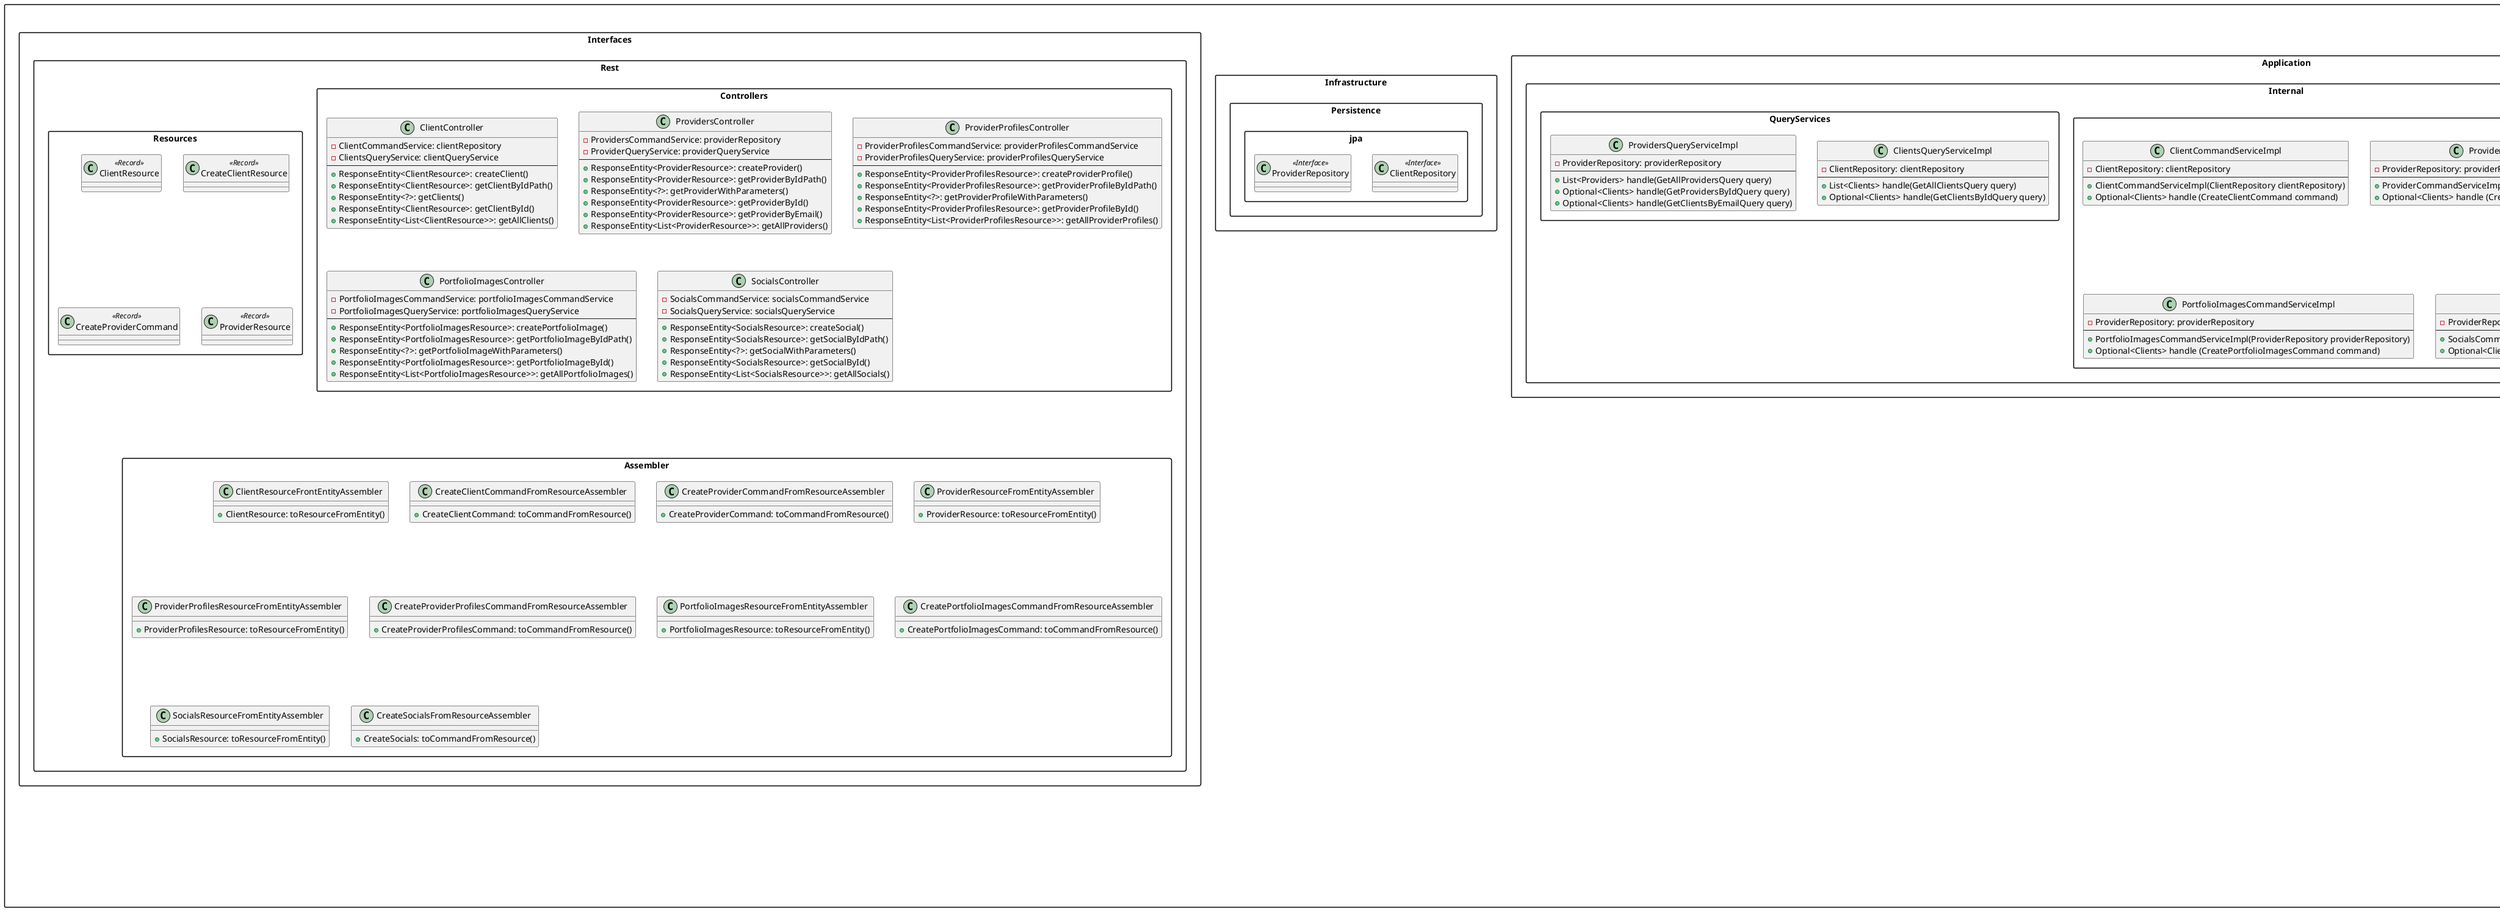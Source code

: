 @startuml uTime Backend
skinparam packageStyle rectangle

package "Profiles" {
    package "Domain" {
        package "Model" {
            package "Aggregates" {
                class Clients {
                    -birth_date: ClientBirthDate
                    -fullName: FullName     
                    -userId: UserId               
                }

                class Providers {
                    -providerProfilesId: ProviderProfilesId
                    -imageUrl: ProviderImageUrl
                    -location: ProviderLocation
                }
                
                class Users <<AggregateRoot>> {
                    email: Email
                    password: Password
                }

                class Socials {
                    -socialData: SocialData
                }
                class Provider_Profiles {
                    -profileImageUrl: ProfileImageUrl
                    -coverImageUrl: CoverImageUrl
                }
                class Portfolio_Images {
                    -providerId: ProviderId
                    -imageUrl: ImageUrl
                }
            }

            package "Commands" {
                class CreateClientCommand <<Record>>
                class CreateProviderCommand <<Record>>
                class CreateProviderProfiles <<Record>>
                class CreatePortfolioImagesCommand <<Record>>
                class CreateSocialsCommand <<Record>>
            }
            package "Queries" {
                class GetAllClientsQuery <<Record>>
                class GetAllProvidersQuery <<Record>>
                class GetClientsByIdQuery <<Record>>
                class GetProviderByEmailQuery <<Record>>
                class GetProviderByIdQuery <<Record>>
            }
            package "ValueObjects"{
                class UserId <<ValueObject>> {
                    -id: long
                }
                class ProviderId <<ValueObject>> {
                    -id: long
                }

                class FullName <<ValueObject>> {
                    -firstName: String
                    -lastName: String
                    --
                    +getFullName(): String
                    +getFirstName(): String
                    +getLastName(): String
                }
                class ProviderImageUrl <<ValueObject>> {
                    -url: String
                }
                class ProviderLocation <<ValueObject>> {
                    -location: String
                }
                class Contact <<ValueObject>> {
                    -phoneNumber: String
                    -email: String
                }
                class PasswordHash <<ValueObject>> {
                    -passwordHash: String
                }
                
                class SocialId <<ValueObject>> {
                    -id: long
                }
                class SocialData <<ValueObject>> {
                    -socialUrl: String
                    -socialIcon: String
                    --
                    +getSocialUrl(): String
                    +getSocialIcon(): String
                }
                class ProviderProfilesId <<ValueObject>> {
                    -providerProfilesId: long
                }
                class ProfileImageUrl <<ValueObject>> {
                    -profileImageUrl: String
                }
                class CoverImageUrl <<ValueObject>> {
                    -coverImageUrl: String
                }
                class PortfolioImagesId <<ValueObject>> {
                    -portfolioImagesId: long
                }
                class ImageUrl <<ValueObject>> {
                    -imageUrl: String
                }
                class CompanyName <<ValueObject>> {
                    -companyName: String
                }
            }
        }
        package "Services" {
            class ClientCommandService <<Interface>> {
                +Optional<Clients> handle(CreateClientCommand command)
            }
            class ClientsQueryService <<Interface>> {
                +List<Clients> handle(GetAllClientsQuery query)
                +Optional<Clients> handle(GetClientsByIdQuery query)
            }
            class ProviderCommandService <<Interface>> {
                +Optional<Clients> handle(CreateProviderCommand command)
            }
            class ProvidersQueryService <<Interface>> {
                +List<Providers> handle(GetAllProvidersQuery query)
                +Optional<Clients> handle(GetProvidersByIdQuery query)
                +Optional<Clients> handle(GetClientsByEmailQuery query)
            }
            class ProviderProfilesCommandService <<Interface>> {
                +Optional<Clients> handle(CreateProviderProfiles command)
            }
            class ProviderProfilesQueryService <<Interface>> {
                +List<Provider_Profiles> handle(GetAllProviderProfilesQuery query)
                +Optional<Provider_Profiles> handle(GetProviderProfileByIdQuery query)
            }
            class PortfolioImagesCommandService <<Interface>> {
                +Optional<Clients> handle(CreatePortfolioImagesCommand command)
            }
            class PortfolioImagesQueryService <<Interface>> {
                +List<Portfolio_Images> handle(GetAllPortfolioImagesQuery query)
                +Optional<Portfolio_Images> handle(GetPortfolioImageByIdQuery query)
            }
            class SocialsCommandService <<Interface>> {
                +Optional<Clients> handle(CreateSocialsCommand command)
            }
            class SocialsQueryService <<Interface>> {
                +List<Socials> handle(GetAllSocialsQuery query)
                +Optional<Socials> handle(GetSocialByIdQuery query)
            }
        }
    }
    package "Application" {
        package "Internal" {
            package CommandServices {
                class ClientCommandServiceImpl {
                    -ClientRepository: clientRepository
                    --
                    +ClientCommandServiceImpl(ClientRepository clientRepository)
                    +Optional<Clients> handle (CreateClientCommand command)
                }
                class ProviderCommandServiceImpl {
                    -ProviderRepository: providerRepository
                    --
                    +ProviderCommandServiceImpl(ProviderRepository providerRepository)
                    +Optional<Clients> handle (CreateProviderCommand command)
                }
                class ProviderProfilesCommandServiceImpl {
                    -ProviderRepository: providerRepository
                    --
                    +ProviderProfilesCommandServiceImpl(ProviderRepository providerRepository)
                    +Optional<Clients> handle (CreateProviderProfiles command)
                }
                class PortfolioImagesCommandServiceImpl {
                    -ProviderRepository: providerRepository
                    --
                    +PortfolioImagesCommandServiceImpl(ProviderRepository providerRepository)
                    +Optional<Clients> handle (CreatePortfolioImagesCommand command)
                }
                class SocialsCommandServiceImpl {
                    -ProviderRepository: providerRepository
                    --
                    +SocialsCommandServiceImpl(ProviderRepository providerRepository)
                    +Optional<Clients> handle (CreateSocialsCommand command)
                }
            }
            package QueryServices {
                class ClientsQueryServiceImpl {
                    -ClientRepository: clientRepository
                    --
                    +List<Clients> handle(GetAllClientsQuery query)
                    +Optional<Clients> handle(GetClientsByIdQuery query)
                }
                class ProvidersQueryServiceImpl {
                    -ProviderRepository: providerRepository
                    --
                    +List<Providers> handle(GetAllProvidersQuery query)
                    +Optional<Clients> handle(GetProvidersByIdQuery query)
                    +Optional<Clients> handle(GetClientsByEmailQuery query)
                }
            }
        }
    }
    package "Infrastructure" {
        package "Persistence" {
            package "jpa" {
                class ClientRepository <<Interface>> {
                    
                }
                class ProviderRepository <<Interface>> {

                }

            }
        }
    }
    package "Interfaces" {
        package "Rest" {
            package "Controllers" {
                class ClientController {
                    -ClientCommandService: clientRepository
                    -ClientsQueryService: clientQueryService
                    --
                    +ResponseEntity<ClientResource>: createClient()
                    +ResponseEntity<ClientResource>: getClientByIdPath()
                    +ResponseEntity<?>: getClients()
                    +ResponseEntity<ClientResource>: getClientById()
                    +ResponseEntity<List<ClientResource>>: getAllClients()
                }
                class ProvidersController {
                    -ProvidersCommandService: providerRepository
                    -ProviderQueryService: providerQueryService
                    --
                    +ResponseEntity<ProviderResource>: createProvider()
                    +ResponseEntity<ProviderResource>: getProviderByIdPath()
                    +ResponseEntity<?>: getProviderWithParameters()
                    +ResponseEntity<ProviderResource>: getProviderById()
                    +ResponseEntity<ProviderResource>: getProviderByEmail()
                    +ResponseEntity<List<ProviderResource>>: getAllProviders()
                }
                class ProviderProfilesController {
                    -ProviderProfilesCommandService: providerProfilesCommandService
                    -ProviderProfilesQueryService: providerProfilesQueryService
                    --
                    +ResponseEntity<ProviderProfilesResource>: createProviderProfile()
                    +ResponseEntity<ProviderProfilesResource>: getProviderProfileByIdPath()
                    +ResponseEntity<?>: getProviderProfileWithParameters()
                    +ResponseEntity<ProviderProfilesResource>: getProviderProfileById()
                    +ResponseEntity<List<ProviderProfilesResource>>: getAllProviderProfiles()
                }
                class PortfolioImagesController {
                    -PortfolioImagesCommandService: portfolioImagesCommandService
                    -PortfolioImagesQueryService: portfolioImagesQueryService
                    --
                    +ResponseEntity<PortfolioImagesResource>: createPortfolioImage()
                    +ResponseEntity<PortfolioImagesResource>: getPortfolioImageByIdPath()
                    +ResponseEntity<?>: getPortfolioImageWithParameters()
                    +ResponseEntity<PortfolioImagesResource>: getPortfolioImageById()
                    +ResponseEntity<List<PortfolioImagesResource>>: getAllPortfolioImages()
                }
                class SocialsController {
                    -SocialsCommandService: socialsCommandService
                    -SocialsQueryService: socialsQueryService
                    --
                    +ResponseEntity<SocialsResource>: createSocial()
                    +ResponseEntity<SocialsResource>: getSocialByIdPath()
                    +ResponseEntity<?>: getSocialWithParameters()
                    +ResponseEntity<SocialsResource>: getSocialById()
                    +ResponseEntity<List<SocialsResource>>: getAllSocials()
                }
            }
            package "Resources" {
                class ClientResource <<Record>> {}
                class CreateClientResource <<Record>> {}
                class CreateProviderCommand <<Record>> {}
                class ProviderResource <<Record>> {}
            }
            package "Assembler" {
                class ClientResourceFrontEntityAssembler {
                    +ClientResource: toResourceFromEntity()
                }
                class CreateClientCommandFromResourceAssembler {
                    +CreateClientCommand: toCommandFromResource()
                }
                class CreateProviderCommandFromResourceAssembler {
                    +CreateProviderCommand: toCommandFromResource()
                }
                class ProviderResourceFromEntityAssembler {
                    +ProviderResource: toResourceFromEntity()
                }
                class ProviderProfilesResourceFromEntityAssembler {
                    +ProviderProfilesResource: toResourceFromEntity()
                }
                class CreateProviderProfilesCommandFromResourceAssembler {
                    +CreateProviderProfilesCommand: toCommandFromResource()
                }
                class PortfolioImagesResourceFromEntityAssembler {
                    +PortfolioImagesResource: toResourceFromEntity()
                }
                class CreatePortfolioImagesCommandFromResourceAssembler {
                    +CreatePortfolioImagesCommand: toCommandFromResource()
                }
                class SocialsResourceFromEntityAssembler {
                    +SocialsResource: toResourceFromEntity()
                }
                class CreateSocialsFromResourceAssembler {
                    +CreateSocials: toCommandFromResource()
                }
            }
        }
    }
}

package "Services" {
    package "Domain" {
        package "Model" {
            package "Aggregates" {
                class Services {
                    -providerId: providerId
                    -serviceDetails: ServiceDetails
                    -serviceName: ServiceName
                    -duration: Duration
                    -price: Money
                    -status: Status
                }
            }

            package "ValueObjects" {
                class ProviderId <<ValueObject>> {
                    -id: long
                }
                class ServiceDetails <<ValueObject>>{
                    -serviceDetails: long
                }
                class ServiceName <<ValueObject>> {
                    -serviceName: long
                }
                class Duration <<ValueObject>> {
                    -duration: Int
                }
                class Status <<ValueObject>> {
                    -status: Boolean
                }
            }

            package "Commands" {
                class CreateServiceCommand <<Record>> {}
                class UpdateServiceCommand <<Record>> {}
            }
            package "Queries" {
                class GetAllServicesQuery <<Record>> {}
                class GetServiceByIdQuery <<Record>> {}
                class GetServicesByProviderIdQuery <<Record>> {}
            }
        }
        package "Services" {
            class ServiceCommandService <<Interface>> {
                +Optional<Services> handle(CreateServiceCommand command)
                +Optional<Services> handle(UpdateServiceCommand command)
            }
            class ServicesQueryService <<Interface>> {
                +List<Services> handle(GetAllServicesQuery query)
                +Optional<Services> handle(GetServiceByIdQuery query)
                +List<Services> handle(GetServicesByProviderIdQuery query)
            }
        }

        package "Exeptions" {
            class ProviderNotFoundException <<Exception>> {
                +ProviderNotFoundException(providerId)
            }
        }
    }
    package "Application" {
        package "Internal" {
            package CommandServices {
                class ServiceCommandServiceImpl {
                    -ServiceRepository: serviceRepository
                    --
                    +Optional<Services> handle(CreateServiceCommand command)
                    +Optional<Services> handle(UpdateServiceCommand command)
                }
            }
            package QueryServices {
                class ServicesQueryServiceImpl {
                    -ServiceRepository: serviceRepository
                    --
                    +List<Services> handle(GetAllServicesQuery query)
                    +Optional<Services> handle(GetServiceByIdQuery query)
                    +List<Services> handle(GetServicesByProviderIdQuery query)
                }
            }
        }
    }
    package "Infrastructure" {
        package "Persistence" {
            package "jpa" {
                class ServiceRepository <<Interface>> {}
            }
        }
    }
    package "Interfaces" {
        package "Rest" {
            package "Controllers" {
                class ServiceController {
                    -ServiceCommandService: serviceCommandService
                    -ServicesQueryService: servicesQueryService
                    --
                    +ResponseEntity<ServiceResource>: createService()
                    +ResponseEntity<ServiceResource>: updateService()
                    +ResponseEntity<?>: getServicesWithParameters()
                    +ResponseEntity<ServiceResource>: getServiceById()
                    +ResponseEntity<List<ServiceResource>>: getAllServices()
                }
            }
            package "Resources" {
                class ServiceResource <<Record>> {}
                class CreateServiceCommand <<Record>> {}
                class UpdateServiceCommand <<Record>> {}
            }
            package "Assembler" {
                class ServiceResourceFromEntityAssembler {
                    +ServiceResource: toResourceFromEntity()
                }
                class CreateServiceCommandFromResourceAssembler {
                    +CreateServiceCommand: toCommandFromResource()
                }
                class UpdateServiceCommandFromResourceAssembler {
                    +UpdateServiceCommand: toCommandFromResource()
                }
            }
        }
    }
}

package "Reviews" {
    package "Domain" {
        package "Model" {
            package "Aggregates" {
                class Reviews {
                    -provider_id: ProviderId
                    -client_id: ClientId
                    -review: Review
                }
            }

            package "ValueObjects" {
                class ProviderId <<ValueObject>> {
                    -id: long
                }
                class ClientId <<ValueObject>> {
                    -id: long
                }
                class Review <<ValueObject>> {
                    -review: String
                    -rating: int
                    -read: boolean
                }
            }

            package "Exceptions" {
                class ReviewNotFoundException <<Exception>> {
                    +ReviewNotFoundException(reviewId)
                }
            }

            package "Commands" {
                class CreateReviewCommand <<Record>> {}
                class UpdateReviewCommand <<Record>> {}
            }
            package "Queries" {
                class GetAllReviewsQuery <<Record>> {}
                class GetReviewByIdQuery <<Record>> {}
                class GetReviewsByProviderIdQuery <<Record>> {}
                class GetReviewsByClientIdQuery <<Record>> {}
            }
        }
        package "Services" {
            class ReviewCommandService <<Interface>> {
                +Optional<Reviews> handle(CreateReviewCommand command)
                +Optional<Reviews> handle(UpdateReviewCommand command)
            }
            class ReviewsQueryService <<Interface>> {
                +List<Reviews> handle(GetAllReviewsQuery query)
                +Optional<Reviews> handle(GetReviewByIdQuery query)
                +List<Reviews> handle(GetReviewsByProviderIdQuery query)
                +List<Reviews> handle(GetReviewsByClientIdQuery query)
            }
        }
    }
    package "Application" {
        package "Internal" {
            package CommandServices {
                class ReviewCommandServiceImpl {
                    -ReviewRepository: reviewRepository
                    --
                    +Optional<Reviews> handle(CreateReviewCommand command)
                    +Optional<Reviews> handle(UpdateReviewCommand command)
                }
            }
            package QueryServices {
                class ReviewsQueryServiceImpl {
                    -ReviewRepository: reviewRepository
                    --
                    +List<Reviews> handle(GetAllReviewsQuery query)
                    +Optional<Reviews> handle(GetReviewByIdQuery query)
                    +List<Reviews> handle(GetReviewsByProviderIdQuery query)
                    +List<Reviews> handle(GetReviewsByClientIdQuery query)
                }
            }
        }
    }
    package "Infrastructure" {
        package "Persistence" {
            package "jpa" {
                class ReviewRepository <<Interface>> {}
            }
        }
    }
    package "Interfaces" {
        package "Rest" {
            package "Controllers" {
                class ReviewController {
                    -ReviewCommandService: reviewCommandService
                    -ReviewsQueryService: reviewsQueryService
                    --
                    +ResponseEntity<ReviewResource>: createReview()
                    +ResponseEntity<ReviewResource>: updateReview()
                    +ResponseEntity<?>: getReviewsWithParameters()
                    +ResponseEntity<ReviewResource>: getReviewById()
                    +ResponseEntity<List<ReviewResource>>: getAllReviews()
                }
            }
            package "Resources" {
                class ReviewResource <<Record>> {}
                class CreateReviewCommand <<Record>> {}
                class UpdateReviewCommand <<Record>> {}
            }
            package "Assembler" {
                class ReviewResourceFromEntityAssembler {
                    +ReviewResource: toResourceFromEntity()
                }
                class CreateReviewCommandFromResourceAssembler {
                    +CreateReviewCommand: toCommandFromResource()
                }
                class UpdateReviewCommandFromResourceAssembler {
                    +UpdateReviewCommand: toCommandFromResource()
                }
            }
        }
        package "acl" {
            class ReviewsContextFacadeImpl {}
        }
    }
}

package "Reservations" {
    package "Domain" {
        package "Model" {
            package "Aggregates" {
                class Reservations {
                    -client_id: ClientId
                    -service_id: ServiceId
                    -provider_id: ProviderId
                    -payment_id: PaymentId
                    -time_slot_id: TimeSlotId
                    -worker_id: WorkerId
                }
            }
            package "ValueObjects" {
                class ClientId <<ValueObject>> {
                    -id: long
                }
                class ServiceId <<ValueObject>> {
                    -id: long
                }
                class PaymentId <<ValueObject>> {
                    -id: long
                }
                class TimeSlotId <<ValueObject>> {
                    -id: long
                }
                class WorkerId <<ValueObject>> {
                    -id: String
                }
            }
            package "Commands" {
                class CreateReservationCommand <<Record>> {}
                class UpdateReservationCommand <<Record>> {}
            }
            package "Queries" {
                class GetAllReservationsQuery <<Record>> {}
                class GetReservationByIdQuery <<Record>> {}
                class GetReservationsByClientIdQuery <<Record>> {}
                class GetReservationsByProviderIdQuery <<Record>> {}
            }
        }
        package "Services" {
            class ReservationCommandService <<Interface>> {
                +Optional<Reservations> handle(CreateReservationCommand command)
                +Optional<Reservations> handle(UpdateReservationCommand command)
            }
            class ReservationsQueryService <<Interface>> {
                +List<Reservations> handle(GetAllReservationsQuery query)
                +Optional<Reservations> handle(GetReservationByIdQuery query)
                +List<Reservations> handle(GetReservationsByClientIdQuery query)
                +List<Reservations> handle(GetReservationsByProviderIdQuery query)
                +List<Reservations> handle(GetReservationsByWorkerIdQuery query)
            }
        }
    }
    package "Application" {
        package "Internal" {
            package CommandServices {
                class ReservationCommandServiceImpl {
                    -ReservationRepository: reservationRepository
                    --
                    +Optional<Reservations> handle(CreateReservationCommand command)
                    +Optional<Reservations> handle(UpdateReservationCommand command)
                }
            }
            package QueryServices {
                class ReservationsQueryServiceImpl {
                    -ReservationRepository: reservationRepository
                    --
                    +List<Reservations> handle(GetAllReservationsQuery query)
                    +Optional<Reservations> handle(GetReservationByIdQuery query)
                    +List<Reservations> handle(GetReservationsByClientIdQuery query)
                    +List<Reservations> handle(GetReservationsByProviderIdQuery query)
                    +List<Reservations> handle(GetReservationsByWorkerIdQuery query)
                }
            }
        }
    }
    package "Infrastructure" {
        package "Persistence" {
            package "jpa" {
                class ReservationRepository <<Interface>> {}
            }
        }
    }
    package "Interfaces" {
        package "Rest" {
            package "Controllers" {
                class ReservationController {
                    -ReservationCommandService: reservationCommandService
                    -ReservationsQueryService: reservationsQueryService
                    --
                    +ResponseEntity<ReservationResource>: createReservation()
                    +ResponseEntity<ReservationResource>: updateReservation()
                    +ResponseEntity<?>: getReservationsWithParameters()
                    +ResponseEntity<ReservationResource>: getReservationById()
                    +ResponseEntity<List<ReservationResource>>: getAllReservations()
                }
            }
            package "Resources" {
                class ReservationResource <<Record>> {}
                class CreateReservationCommand <<Record>> {}
                class UpdateReservationCommand <<Record>> {}
            }
            package "Assembler" {
                class ReservationResourceFromEntityAssembler {
                    +ReservationResource: toResourceFromEntity()
                }
                class CreateReservationCommandFromResourceAssembler {
                    +CreateReservationCommand: toCommandFromResource()
                }
                class UpdateReservationCommandFromResourceAssembler {
                    +UpdateReservationCommand: toCommandFromResource()
                }
            }
        }
    }
}



package "Shared" {
    package "Infrastructure" {
        package "Persistence" {
            package "jpa" {
                class SnakeCasePhysicalNamingStrategy <<Class>>
            }
        }
    }
    package "Domain" {
        package "Model" {
            package "Entity" {
                class Money {
                    -money: Money
                }
            }
            package "ValueObjects" {
                class Money <<ValueObject>> {
                    currency: string
                    amount: long
                }
            }
        }
    }
}

package "Workers" {
    package "Domain" {
        package "Model" {
            package "Aggregates" {
                class Workers {
                    -name: WorkerName
                    -specialization: WorkerSpecialization
                    -photo_url: WorkerPhotoUrl
                }
            }
            package "ValueObjects" {
                class WorkerName <<ValueObject>> {
                    -name: String
                }
                class WorkerSpecialization <<ValueObject>> {
                    -specialization: String
                }
                class WorkerPhotoUrl <<ValueObject>> {
                    -photo_url: String
                }
            }
            package "Commands" {
                class CreateWorkerCommand <<Record>> {}
                class UpdateWorkerCommand <<Record>> {}
            }
            package "Queries" {
                class GetAllWorkersQuery <<Record>> {}
                class GetWorkerByIdQuery <<Record>> {}
                class GetWorkersByProviderIdQuery <<Record>> {}
            }
        }
        package "Services" {
            class WorkerCommandService <<Interface>> {
                +Optional<Workers> handle(CreateWorkerCommand command)
                +Optional<Workers> handle(UpdateWorkerCommand command)
            }
            class WorkersQueryService <<Interface>> {
                +List<Workers> handle(GetAllWorkersQuery query)
                +Optional<Workers> handle(GetWorkerByIdQuery query)
                +List<Workers> handle(GetWorkersByProviderIdQuery query)
            }
        }
    }
    package "Application" {
        package "Internal" {
            package CommandServices {
                class WorkerCommandServiceImpl {
                    -WorkerRepository: workerRepository
                    --
                    +Optional<Workers> handle(CreateWorkerCommand command)
                    +Optional<Workers> handle(UpdateWorkerCommand command)
                }
            }
            package QueryServices {
                class WorkersQueryServiceImpl {
                    -WorkerRepository: workerRepository
                    --
                    +List<Workers> handle(GetAllWorkersQuery query)
                    +Optional<Workers> handle(GetWorkerByIdQuery query)
                    +List<Workers> handle(GetWorkersByProviderIdQuery query)
                }
            }
        }
    }
    package "Infrastructure" {
        package "Persistence" {
            package "jpa" {
                class WorkerRepository <<Interface>> {}
            }
        }
    }
    package "Interfaces" {
        package "Rest" {
            package "Controllers" {
                class WorkerController {
                    -WorkerCommandService: workerCommandService
                    -WorkersQueryService: workersQueryService
                    --
                    +ResponseEntity<WorkerResource>: createWorker()
                    +ResponseEntity<WorkerResource>: updateWorker()
                    +ResponseEntity<?>: getWorkersWithParameters()
                    +ResponseEntity<WorkerResource>: getWorkerById()
                    +ResponseEntity<List<WorkerResource>>: getAllWorkers()
                }
            }
            package "Resources" {
                class WorkerResource <<Record>> {}
                class CreateWorkerCommand <<Record>> {}
                class UpdateWorkerCommand <<Record>> {}
            }
            package "Assembler" {
                class WorkerResourceFromEntityAssembler {
                    +WorkerResource: toResourceFromEntity()
                }
                class CreateWorkerCommandFromResourceAssembler {
                    +CreateWorkerCommand: toCommandFromResource()
                }
                class UpdateWorkerCommandFromResourceAssembler {
                    +UpdateWorkerCommand: toCommandFromResource()
                }
            }
        }
    }
}


@enduml